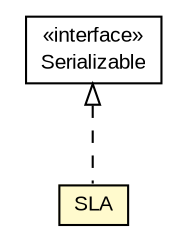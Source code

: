 #!/usr/local/bin/dot
#
# Class diagram 
# Generated by UMLGraph version R5_6-24-gf6e263 (http://www.umlgraph.org/)
#

digraph G {
	edge [fontname="arial",fontsize=10,labelfontname="arial",labelfontsize=10];
	node [fontname="arial",fontsize=10,shape=plaintext];
	nodesep=0.25;
	ranksep=0.5;
	// org.miloss.fgsms.services.interfaces.policyconfiguration.SLA
	c1032850 [label=<<table title="org.miloss.fgsms.services.interfaces.policyconfiguration.SLA" border="0" cellborder="1" cellspacing="0" cellpadding="2" port="p" bgcolor="lemonChiffon" href="./SLA.html">
		<tr><td><table border="0" cellspacing="0" cellpadding="1">
<tr><td align="center" balign="center"> SLA </td></tr>
		</table></td></tr>
		</table>>, URL="./SLA.html", fontname="arial", fontcolor="black", fontsize=10.0];
	//org.miloss.fgsms.services.interfaces.policyconfiguration.SLA implements java.io.Serializable
	c1033583:p -> c1032850:p [dir=back,arrowtail=empty,style=dashed];
	// java.io.Serializable
	c1033583 [label=<<table title="java.io.Serializable" border="0" cellborder="1" cellspacing="0" cellpadding="2" port="p" href="http://java.sun.com/j2se/1.4.2/docs/api/java/io/Serializable.html">
		<tr><td><table border="0" cellspacing="0" cellpadding="1">
<tr><td align="center" balign="center"> &#171;interface&#187; </td></tr>
<tr><td align="center" balign="center"> Serializable </td></tr>
		</table></td></tr>
		</table>>, URL="http://java.sun.com/j2se/1.4.2/docs/api/java/io/Serializable.html", fontname="arial", fontcolor="black", fontsize=10.0];
}


